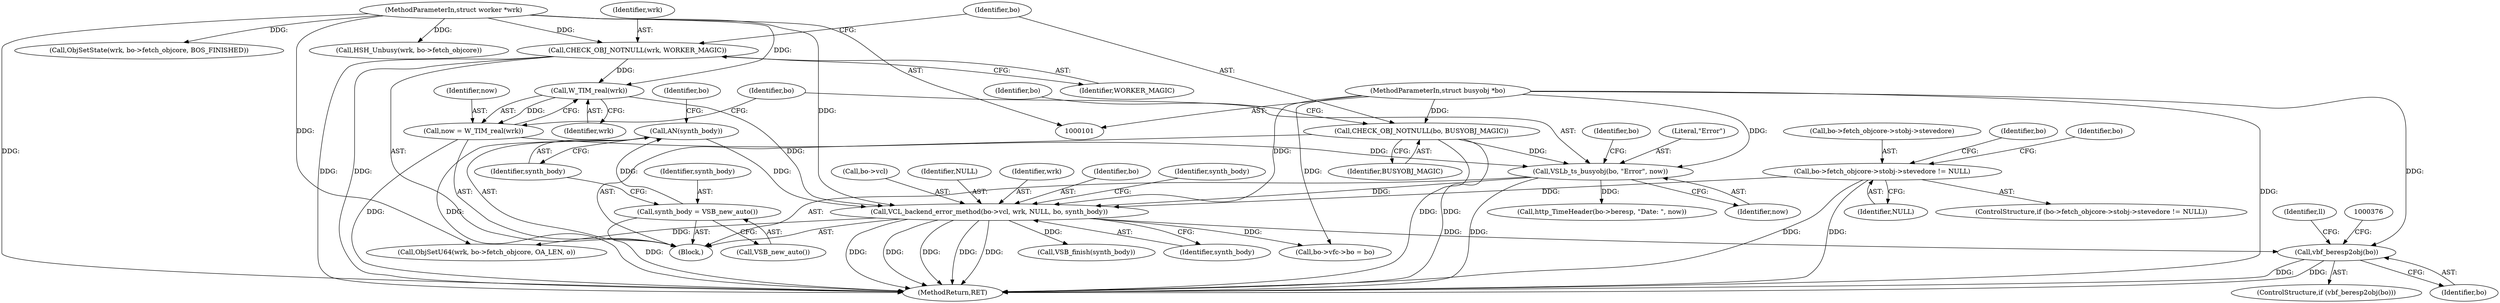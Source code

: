 digraph "0_varnish-cache_176f8a075a963ffbfa56f1c460c15f6a1a6af5a7@pointer" {
"1000372" [label="(Call,vbf_beresp2obj(bo))"];
"1000103" [label="(MethodParameterIn,struct busyobj *bo)"];
"1000264" [label="(Call,VCL_backend_error_method(bo->vcl, wrk, NULL, bo, synth_body))"];
"1000144" [label="(Call,W_TIM_real(wrk))"];
"1000111" [label="(Call,CHECK_OBJ_NOTNULL(wrk, WORKER_MAGIC))"];
"1000102" [label="(MethodParameterIn,struct worker *wrk)"];
"1000151" [label="(Call,bo->fetch_objcore->stobj->stevedore != NULL)"];
"1000146" [label="(Call,VSLb_ts_busyobj(bo, \"Error\", now))"];
"1000114" [label="(Call,CHECK_OBJ_NOTNULL(bo, BUSYOBJ_MAGIC))"];
"1000142" [label="(Call,now = W_TIM_real(wrk))"];
"1000262" [label="(Call,AN(synth_body))"];
"1000259" [label="(Call,synth_body = VSB_new_auto())"];
"1000116" [label="(Identifier,BUSYOBJ_MAGIC)"];
"1000143" [label="(Identifier,now)"];
"1000388" [label="(Identifier,ll)"];
"1000440" [label="(Call,ObjSetU64(wrk, bo->fetch_objcore, OA_LEN, o))"];
"1000455" [label="(Call,ObjSetState(wrk, bo->fetch_objcore, BOS_FINISHED))"];
"1000114" [label="(Call,CHECK_OBJ_NOTNULL(bo, BUSYOBJ_MAGIC))"];
"1000265" [label="(Call,bo->vcl)"];
"1000372" [label="(Call,vbf_beresp2obj(bo))"];
"1000150" [label="(ControlStructure,if (bo->fetch_objcore->stobj->stevedore != NULL))"];
"1000463" [label="(MethodReturn,RET)"];
"1000263" [label="(Identifier,synth_body)"];
"1000264" [label="(Call,VCL_backend_error_method(bo->vcl, wrk, NULL, bo, synth_body))"];
"1000152" [label="(Call,bo->fetch_objcore->stobj->stevedore)"];
"1000155" [label="(Identifier,bo)"];
"1000115" [label="(Identifier,bo)"];
"1000119" [label="(Identifier,bo)"];
"1000159" [label="(Identifier,NULL)"];
"1000142" [label="(Call,now = W_TIM_real(wrk))"];
"1000261" [label="(Call,VSB_new_auto())"];
"1000162" [label="(Identifier,bo)"];
"1000269" [label="(Identifier,NULL)"];
"1000266" [label="(Identifier,bo)"];
"1000145" [label="(Identifier,wrk)"];
"1000144" [label="(Call,W_TIM_real(wrk))"];
"1000259" [label="(Call,synth_body = VSB_new_auto())"];
"1000328" [label="(Call,bo->vfc->bo = bo)"];
"1000103" [label="(MethodParameterIn,struct busyobj *bo)"];
"1000146" [label="(Call,VSLb_ts_busyobj(bo, \"Error\", now))"];
"1000273" [label="(Call,VSB_finish(synth_body))"];
"1000112" [label="(Identifier,wrk)"];
"1000111" [label="(Call,CHECK_OBJ_NOTNULL(wrk, WORKER_MAGIC))"];
"1000260" [label="(Identifier,synth_body)"];
"1000373" [label="(Identifier,bo)"];
"1000371" [label="(ControlStructure,if (vbf_beresp2obj(bo)))"];
"1000148" [label="(Literal,\"Error\")"];
"1000271" [label="(Identifier,synth_body)"];
"1000102" [label="(MethodParameterIn,struct worker *wrk)"];
"1000113" [label="(Identifier,WORKER_MAGIC)"];
"1000450" [label="(Call,HSH_Unbusy(wrk, bo->fetch_objcore))"];
"1000149" [label="(Identifier,now)"];
"1000268" [label="(Identifier,wrk)"];
"1000147" [label="(Identifier,bo)"];
"1000270" [label="(Identifier,bo)"];
"1000104" [label="(Block,)"];
"1000185" [label="(Call,http_TimeHeader(bo->beresp, \"Date: \", now))"];
"1000151" [label="(Call,bo->fetch_objcore->stobj->stevedore != NULL)"];
"1000169" [label="(Identifier,bo)"];
"1000274" [label="(Identifier,synth_body)"];
"1000262" [label="(Call,AN(synth_body))"];
"1000372" -> "1000371"  [label="AST: "];
"1000372" -> "1000373"  [label="CFG: "];
"1000373" -> "1000372"  [label="AST: "];
"1000376" -> "1000372"  [label="CFG: "];
"1000388" -> "1000372"  [label="CFG: "];
"1000372" -> "1000463"  [label="DDG: "];
"1000372" -> "1000463"  [label="DDG: "];
"1000103" -> "1000372"  [label="DDG: "];
"1000264" -> "1000372"  [label="DDG: "];
"1000103" -> "1000101"  [label="AST: "];
"1000103" -> "1000463"  [label="DDG: "];
"1000103" -> "1000114"  [label="DDG: "];
"1000103" -> "1000146"  [label="DDG: "];
"1000103" -> "1000264"  [label="DDG: "];
"1000103" -> "1000328"  [label="DDG: "];
"1000264" -> "1000104"  [label="AST: "];
"1000264" -> "1000271"  [label="CFG: "];
"1000265" -> "1000264"  [label="AST: "];
"1000268" -> "1000264"  [label="AST: "];
"1000269" -> "1000264"  [label="AST: "];
"1000270" -> "1000264"  [label="AST: "];
"1000271" -> "1000264"  [label="AST: "];
"1000274" -> "1000264"  [label="CFG: "];
"1000264" -> "1000463"  [label="DDG: "];
"1000264" -> "1000463"  [label="DDG: "];
"1000264" -> "1000463"  [label="DDG: "];
"1000264" -> "1000463"  [label="DDG: "];
"1000264" -> "1000463"  [label="DDG: "];
"1000144" -> "1000264"  [label="DDG: "];
"1000102" -> "1000264"  [label="DDG: "];
"1000151" -> "1000264"  [label="DDG: "];
"1000146" -> "1000264"  [label="DDG: "];
"1000262" -> "1000264"  [label="DDG: "];
"1000264" -> "1000273"  [label="DDG: "];
"1000264" -> "1000328"  [label="DDG: "];
"1000264" -> "1000440"  [label="DDG: "];
"1000144" -> "1000142"  [label="AST: "];
"1000144" -> "1000145"  [label="CFG: "];
"1000145" -> "1000144"  [label="AST: "];
"1000142" -> "1000144"  [label="CFG: "];
"1000144" -> "1000142"  [label="DDG: "];
"1000111" -> "1000144"  [label="DDG: "];
"1000102" -> "1000144"  [label="DDG: "];
"1000111" -> "1000104"  [label="AST: "];
"1000111" -> "1000113"  [label="CFG: "];
"1000112" -> "1000111"  [label="AST: "];
"1000113" -> "1000111"  [label="AST: "];
"1000115" -> "1000111"  [label="CFG: "];
"1000111" -> "1000463"  [label="DDG: "];
"1000111" -> "1000463"  [label="DDG: "];
"1000102" -> "1000111"  [label="DDG: "];
"1000102" -> "1000101"  [label="AST: "];
"1000102" -> "1000463"  [label="DDG: "];
"1000102" -> "1000440"  [label="DDG: "];
"1000102" -> "1000450"  [label="DDG: "];
"1000102" -> "1000455"  [label="DDG: "];
"1000151" -> "1000150"  [label="AST: "];
"1000151" -> "1000159"  [label="CFG: "];
"1000152" -> "1000151"  [label="AST: "];
"1000159" -> "1000151"  [label="AST: "];
"1000162" -> "1000151"  [label="CFG: "];
"1000169" -> "1000151"  [label="CFG: "];
"1000151" -> "1000463"  [label="DDG: "];
"1000151" -> "1000463"  [label="DDG: "];
"1000146" -> "1000104"  [label="AST: "];
"1000146" -> "1000149"  [label="CFG: "];
"1000147" -> "1000146"  [label="AST: "];
"1000148" -> "1000146"  [label="AST: "];
"1000149" -> "1000146"  [label="AST: "];
"1000155" -> "1000146"  [label="CFG: "];
"1000146" -> "1000463"  [label="DDG: "];
"1000114" -> "1000146"  [label="DDG: "];
"1000142" -> "1000146"  [label="DDG: "];
"1000146" -> "1000185"  [label="DDG: "];
"1000114" -> "1000104"  [label="AST: "];
"1000114" -> "1000116"  [label="CFG: "];
"1000115" -> "1000114"  [label="AST: "];
"1000116" -> "1000114"  [label="AST: "];
"1000119" -> "1000114"  [label="CFG: "];
"1000114" -> "1000463"  [label="DDG: "];
"1000114" -> "1000463"  [label="DDG: "];
"1000142" -> "1000104"  [label="AST: "];
"1000143" -> "1000142"  [label="AST: "];
"1000147" -> "1000142"  [label="CFG: "];
"1000142" -> "1000463"  [label="DDG: "];
"1000262" -> "1000104"  [label="AST: "];
"1000262" -> "1000263"  [label="CFG: "];
"1000263" -> "1000262"  [label="AST: "];
"1000266" -> "1000262"  [label="CFG: "];
"1000262" -> "1000463"  [label="DDG: "];
"1000259" -> "1000262"  [label="DDG: "];
"1000259" -> "1000104"  [label="AST: "];
"1000259" -> "1000261"  [label="CFG: "];
"1000260" -> "1000259"  [label="AST: "];
"1000261" -> "1000259"  [label="AST: "];
"1000263" -> "1000259"  [label="CFG: "];
"1000259" -> "1000463"  [label="DDG: "];
}
